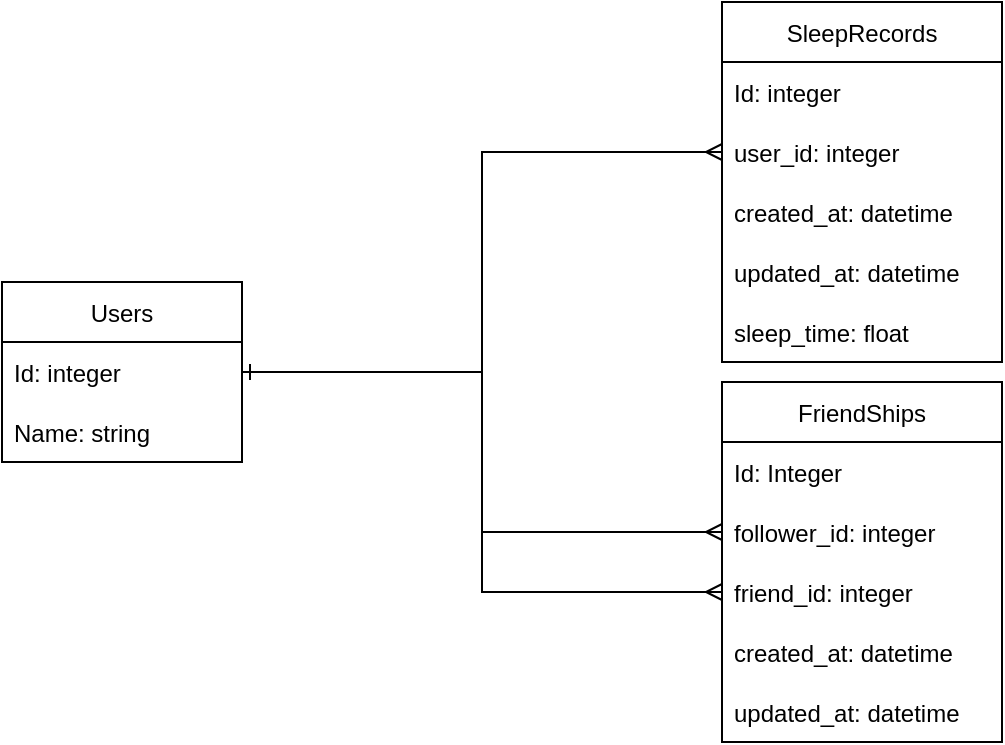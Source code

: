 <mxfile version="20.2.6" type="github">
  <diagram name="Page-1" id="9f46799a-70d6-7492-0946-bef42562c5a5">
    <mxGraphModel dx="1141" dy="620" grid="1" gridSize="10" guides="1" tooltips="1" connect="1" arrows="1" fold="1" page="1" pageScale="1" pageWidth="1100" pageHeight="850" background="none" math="0" shadow="0">
      <root>
        <mxCell id="0" />
        <mxCell id="1" parent="0" />
        <mxCell id="gAUh2BddjFPYt_HbfSrR-1" value="Users" style="swimlane;fontStyle=0;childLayout=stackLayout;horizontal=1;startSize=30;horizontalStack=0;resizeParent=1;resizeParentMax=0;resizeLast=0;collapsible=1;marginBottom=0;" parent="1" vertex="1">
          <mxGeometry x="120" y="230" width="120" height="90" as="geometry" />
        </mxCell>
        <mxCell id="gAUh2BddjFPYt_HbfSrR-2" value="Id: integer" style="text;strokeColor=none;fillColor=none;align=left;verticalAlign=middle;spacingLeft=4;spacingRight=4;overflow=hidden;points=[[0,0.5],[1,0.5]];portConstraint=eastwest;rotatable=0;" parent="gAUh2BddjFPYt_HbfSrR-1" vertex="1">
          <mxGeometry y="30" width="120" height="30" as="geometry" />
        </mxCell>
        <mxCell id="gAUh2BddjFPYt_HbfSrR-3" value="Name: string" style="text;strokeColor=none;fillColor=none;align=left;verticalAlign=middle;spacingLeft=4;spacingRight=4;overflow=hidden;points=[[0,0.5],[1,0.5]];portConstraint=eastwest;rotatable=0;" parent="gAUh2BddjFPYt_HbfSrR-1" vertex="1">
          <mxGeometry y="60" width="120" height="30" as="geometry" />
        </mxCell>
        <mxCell id="gAUh2BddjFPYt_HbfSrR-5" value="SleepRecords" style="swimlane;fontStyle=0;childLayout=stackLayout;horizontal=1;startSize=30;horizontalStack=0;resizeParent=1;resizeParentMax=0;resizeLast=0;collapsible=1;marginBottom=0;" parent="1" vertex="1">
          <mxGeometry x="480" y="90" width="140" height="180" as="geometry" />
        </mxCell>
        <mxCell id="gAUh2BddjFPYt_HbfSrR-6" value="Id: integer" style="text;strokeColor=none;fillColor=none;align=left;verticalAlign=middle;spacingLeft=4;spacingRight=4;overflow=hidden;points=[[0,0.5],[1,0.5]];portConstraint=eastwest;rotatable=0;" parent="gAUh2BddjFPYt_HbfSrR-5" vertex="1">
          <mxGeometry y="30" width="140" height="30" as="geometry" />
        </mxCell>
        <mxCell id="gAUh2BddjFPYt_HbfSrR-7" value="user_id: integer" style="text;strokeColor=none;fillColor=none;align=left;verticalAlign=middle;spacingLeft=4;spacingRight=4;overflow=hidden;points=[[0,0.5],[1,0.5]];portConstraint=eastwest;rotatable=0;" parent="gAUh2BddjFPYt_HbfSrR-5" vertex="1">
          <mxGeometry y="60" width="140" height="30" as="geometry" />
        </mxCell>
        <mxCell id="gAUh2BddjFPYt_HbfSrR-15" value="created_at: datetime" style="text;strokeColor=none;fillColor=none;align=left;verticalAlign=middle;spacingLeft=4;spacingRight=4;overflow=hidden;points=[[0,0.5],[1,0.5]];portConstraint=eastwest;rotatable=0;" parent="gAUh2BddjFPYt_HbfSrR-5" vertex="1">
          <mxGeometry y="90" width="140" height="30" as="geometry" />
        </mxCell>
        <mxCell id="gAUh2BddjFPYt_HbfSrR-16" value="updated_at: datetime" style="text;strokeColor=none;fillColor=none;align=left;verticalAlign=middle;spacingLeft=4;spacingRight=4;overflow=hidden;points=[[0,0.5],[1,0.5]];portConstraint=eastwest;rotatable=0;" parent="gAUh2BddjFPYt_HbfSrR-5" vertex="1">
          <mxGeometry y="120" width="140" height="30" as="geometry" />
        </mxCell>
        <mxCell id="gAUh2BddjFPYt_HbfSrR-31" value="sleep_time: float" style="text;strokeColor=none;fillColor=none;align=left;verticalAlign=middle;spacingLeft=4;spacingRight=4;overflow=hidden;points=[[0,0.5],[1,0.5]];portConstraint=eastwest;rotatable=0;" parent="gAUh2BddjFPYt_HbfSrR-5" vertex="1">
          <mxGeometry y="150" width="140" height="30" as="geometry" />
        </mxCell>
        <mxCell id="gAUh2BddjFPYt_HbfSrR-21" style="edgeStyle=orthogonalEdgeStyle;rounded=0;orthogonalLoop=1;jettySize=auto;html=1;entryX=0;entryY=0.5;entryDx=0;entryDy=0;endArrow=ERmany;endFill=0;startArrow=ERone;startFill=0;" parent="1" source="gAUh2BddjFPYt_HbfSrR-2" target="gAUh2BddjFPYt_HbfSrR-7" edge="1">
          <mxGeometry relative="1" as="geometry" />
        </mxCell>
        <mxCell id="gAUh2BddjFPYt_HbfSrR-22" value="FriendShips" style="swimlane;fontStyle=0;childLayout=stackLayout;horizontal=1;startSize=30;horizontalStack=0;resizeParent=1;resizeParentMax=0;resizeLast=0;collapsible=1;marginBottom=0;" parent="1" vertex="1">
          <mxGeometry x="480" y="280" width="140" height="180" as="geometry" />
        </mxCell>
        <mxCell id="gAUh2BddjFPYt_HbfSrR-23" value="Id: Integer" style="text;strokeColor=none;fillColor=none;align=left;verticalAlign=middle;spacingLeft=4;spacingRight=4;overflow=hidden;points=[[0,0.5],[1,0.5]];portConstraint=eastwest;rotatable=0;" parent="gAUh2BddjFPYt_HbfSrR-22" vertex="1">
          <mxGeometry y="30" width="140" height="30" as="geometry" />
        </mxCell>
        <mxCell id="gAUh2BddjFPYt_HbfSrR-24" value="follower_id: integer" style="text;strokeColor=none;fillColor=none;align=left;verticalAlign=middle;spacingLeft=4;spacingRight=4;overflow=hidden;points=[[0,0.5],[1,0.5]];portConstraint=eastwest;rotatable=0;" parent="gAUh2BddjFPYt_HbfSrR-22" vertex="1">
          <mxGeometry y="60" width="140" height="30" as="geometry" />
        </mxCell>
        <mxCell id="gAUh2BddjFPYt_HbfSrR-25" value="friend_id: integer" style="text;strokeColor=none;fillColor=none;align=left;verticalAlign=middle;spacingLeft=4;spacingRight=4;overflow=hidden;points=[[0,0.5],[1,0.5]];portConstraint=eastwest;rotatable=0;" parent="gAUh2BddjFPYt_HbfSrR-22" vertex="1">
          <mxGeometry y="90" width="140" height="30" as="geometry" />
        </mxCell>
        <mxCell id="gAUh2BddjFPYt_HbfSrR-29" value="created_at: datetime" style="text;strokeColor=none;fillColor=none;align=left;verticalAlign=middle;spacingLeft=4;spacingRight=4;overflow=hidden;points=[[0,0.5],[1,0.5]];portConstraint=eastwest;rotatable=0;" parent="gAUh2BddjFPYt_HbfSrR-22" vertex="1">
          <mxGeometry y="120" width="140" height="30" as="geometry" />
        </mxCell>
        <mxCell id="gAUh2BddjFPYt_HbfSrR-28" value="updated_at: datetime" style="text;strokeColor=none;fillColor=none;align=left;verticalAlign=middle;spacingLeft=4;spacingRight=4;overflow=hidden;points=[[0,0.5],[1,0.5]];portConstraint=eastwest;rotatable=0;" parent="gAUh2BddjFPYt_HbfSrR-22" vertex="1">
          <mxGeometry y="150" width="140" height="30" as="geometry" />
        </mxCell>
        <mxCell id="gAUh2BddjFPYt_HbfSrR-26" style="edgeStyle=orthogonalEdgeStyle;rounded=0;orthogonalLoop=1;jettySize=auto;html=1;startArrow=ERone;startFill=0;endArrow=ERmany;endFill=0;entryX=0;entryY=0.5;entryDx=0;entryDy=0;" parent="1" source="gAUh2BddjFPYt_HbfSrR-2" target="gAUh2BddjFPYt_HbfSrR-24" edge="1">
          <mxGeometry relative="1" as="geometry">
            <mxPoint x="460" y="360" as="targetPoint" />
          </mxGeometry>
        </mxCell>
        <mxCell id="gAUh2BddjFPYt_HbfSrR-27" style="edgeStyle=orthogonalEdgeStyle;rounded=0;orthogonalLoop=1;jettySize=auto;html=1;startArrow=ERone;startFill=0;endArrow=ERmany;endFill=0;" parent="1" source="gAUh2BddjFPYt_HbfSrR-2" target="gAUh2BddjFPYt_HbfSrR-25" edge="1">
          <mxGeometry relative="1" as="geometry" />
        </mxCell>
      </root>
    </mxGraphModel>
  </diagram>
</mxfile>
